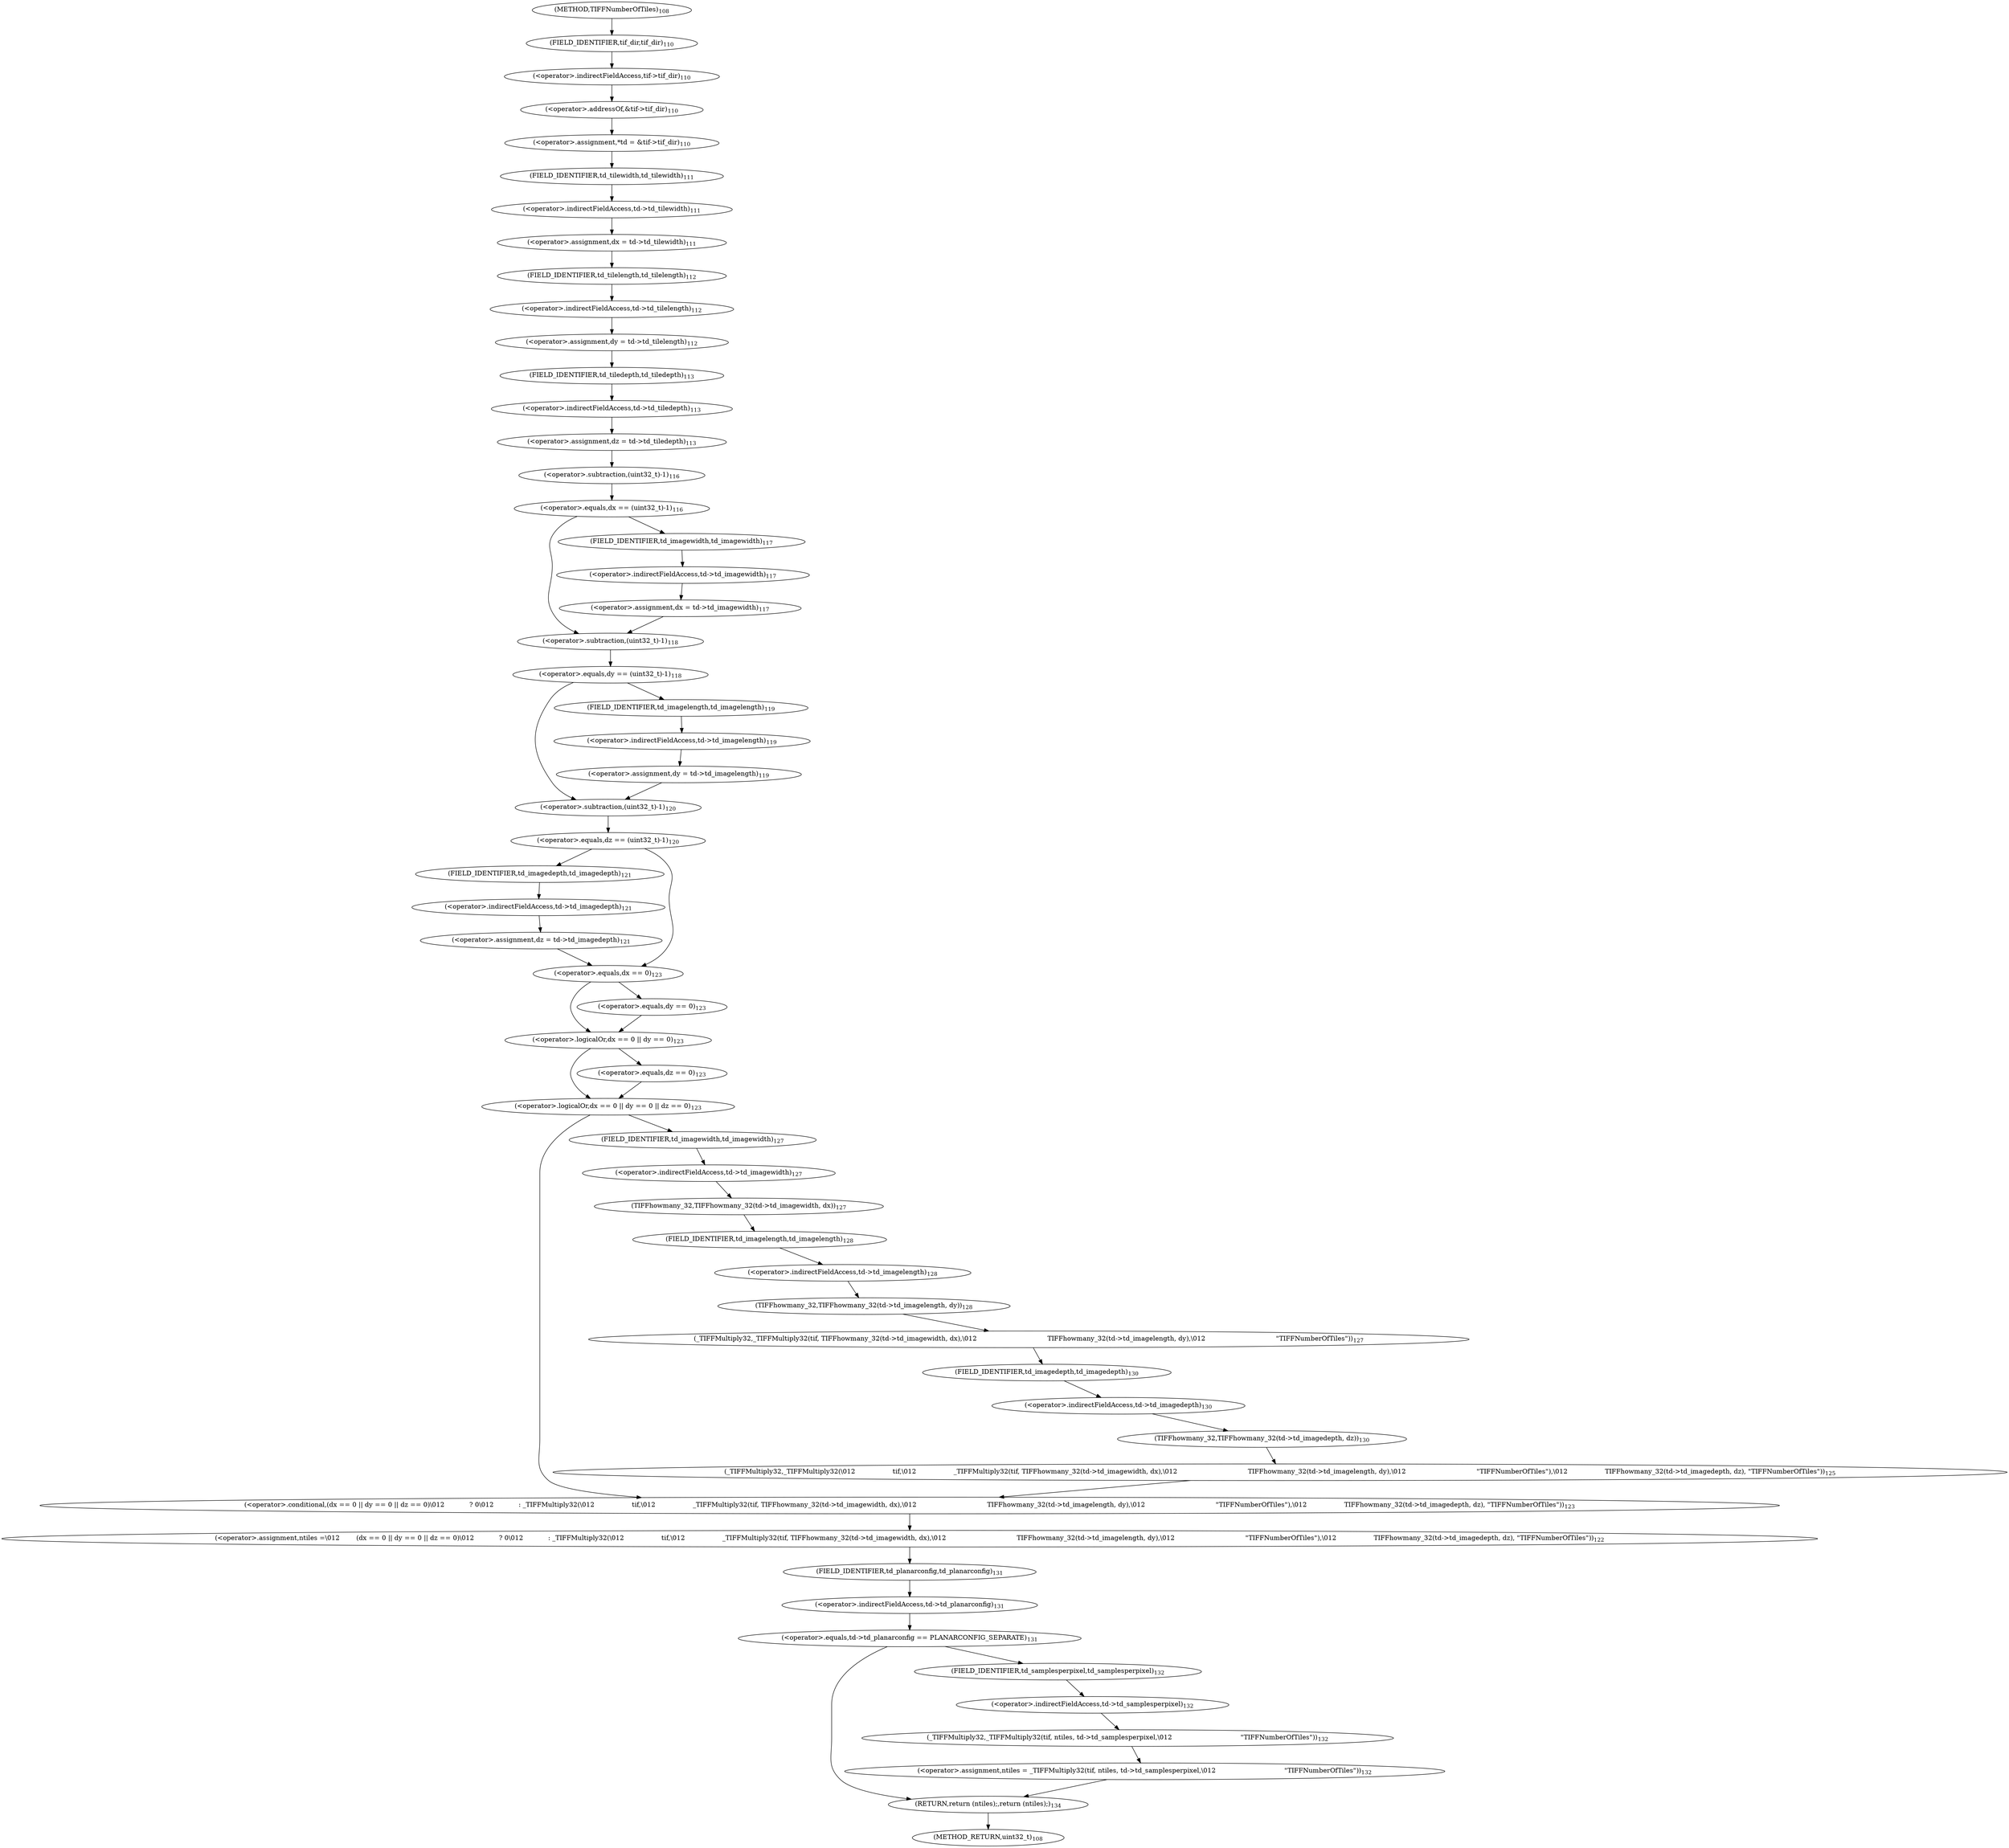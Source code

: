 digraph "TIFFNumberOfTiles" {  
"29482" [label = <(&lt;operator&gt;.assignment,*td = &amp;tif-&gt;tif_dir)<SUB>110</SUB>> ]
"29489" [label = <(&lt;operator&gt;.assignment,dx = td-&gt;td_tilewidth)<SUB>111</SUB>> ]
"29495" [label = <(&lt;operator&gt;.assignment,dy = td-&gt;td_tilelength)<SUB>112</SUB>> ]
"29501" [label = <(&lt;operator&gt;.assignment,dz = td-&gt;td_tiledepth)<SUB>113</SUB>> ]
"29543" [label = <(&lt;operator&gt;.assignment,ntiles =\012        (dx == 0 || dy == 0 || dz == 0)\012            ? 0\012            : _TIFFMultiply32(\012                  tif,\012                  _TIFFMultiply32(tif, TIFFhowmany_32(td-&gt;td_imagewidth, dx),\012                                  TIFFhowmany_32(td-&gt;td_imagelength, dy),\012                                  &quot;TIFFNumberOfTiles&quot;),\012                  TIFFhowmany_32(td-&gt;td_imagedepth, dz), &quot;TIFFNumberOfTiles&quot;))<SUB>122</SUB>> ]
"29595" [label = <(RETURN,return (ntiles);,return (ntiles);)<SUB>134</SUB>> ]
"29484" [label = <(&lt;operator&gt;.addressOf,&amp;tif-&gt;tif_dir)<SUB>110</SUB>> ]
"29491" [label = <(&lt;operator&gt;.indirectFieldAccess,td-&gt;td_tilewidth)<SUB>111</SUB>> ]
"29497" [label = <(&lt;operator&gt;.indirectFieldAccess,td-&gt;td_tilelength)<SUB>112</SUB>> ]
"29503" [label = <(&lt;operator&gt;.indirectFieldAccess,td-&gt;td_tiledepth)<SUB>113</SUB>> ]
"29508" [label = <(&lt;operator&gt;.equals,dx == (uint32_t)-1)<SUB>116</SUB>> ]
"29520" [label = <(&lt;operator&gt;.equals,dy == (uint32_t)-1)<SUB>118</SUB>> ]
"29532" [label = <(&lt;operator&gt;.equals,dz == (uint32_t)-1)<SUB>120</SUB>> ]
"29545" [label = <(&lt;operator&gt;.conditional,(dx == 0 || dy == 0 || dz == 0)\012            ? 0\012            : _TIFFMultiply32(\012                  tif,\012                  _TIFFMultiply32(tif, TIFFhowmany_32(td-&gt;td_imagewidth, dx),\012                                  TIFFhowmany_32(td-&gt;td_imagelength, dy),\012                                  &quot;TIFFNumberOfTiles&quot;),\012                  TIFFhowmany_32(td-&gt;td_imagedepth, dz), &quot;TIFFNumberOfTiles&quot;))<SUB>123</SUB>> ]
"29580" [label = <(&lt;operator&gt;.equals,td-&gt;td_planarconfig == PLANARCONFIG_SEPARATE)<SUB>131</SUB>> ]
"29485" [label = <(&lt;operator&gt;.indirectFieldAccess,tif-&gt;tif_dir)<SUB>110</SUB>> ]
"29493" [label = <(FIELD_IDENTIFIER,td_tilewidth,td_tilewidth)<SUB>111</SUB>> ]
"29499" [label = <(FIELD_IDENTIFIER,td_tilelength,td_tilelength)<SUB>112</SUB>> ]
"29505" [label = <(FIELD_IDENTIFIER,td_tiledepth,td_tiledepth)<SUB>113</SUB>> ]
"29510" [label = <(&lt;operator&gt;.subtraction,(uint32_t)-1)<SUB>116</SUB>> ]
"29514" [label = <(&lt;operator&gt;.assignment,dx = td-&gt;td_imagewidth)<SUB>117</SUB>> ]
"29522" [label = <(&lt;operator&gt;.subtraction,(uint32_t)-1)<SUB>118</SUB>> ]
"29526" [label = <(&lt;operator&gt;.assignment,dy = td-&gt;td_imagelength)<SUB>119</SUB>> ]
"29534" [label = <(&lt;operator&gt;.subtraction,(uint32_t)-1)<SUB>120</SUB>> ]
"29538" [label = <(&lt;operator&gt;.assignment,dz = td-&gt;td_imagedepth)<SUB>121</SUB>> ]
"29546" [label = <(&lt;operator&gt;.logicalOr,dx == 0 || dy == 0 || dz == 0)<SUB>123</SUB>> ]
"29558" [label = <(_TIFFMultiply32,_TIFFMultiply32(\012                  tif,\012                  _TIFFMultiply32(tif, TIFFhowmany_32(td-&gt;td_imagewidth, dx),\012                                  TIFFhowmany_32(td-&gt;td_imagelength, dy),\012                                  &quot;TIFFNumberOfTiles&quot;),\012                  TIFFhowmany_32(td-&gt;td_imagedepth, dz), &quot;TIFFNumberOfTiles&quot;))<SUB>125</SUB>> ]
"29581" [label = <(&lt;operator&gt;.indirectFieldAccess,td-&gt;td_planarconfig)<SUB>131</SUB>> ]
"29586" [label = <(&lt;operator&gt;.assignment,ntiles = _TIFFMultiply32(tif, ntiles, td-&gt;td_samplesperpixel,\012                                 &quot;TIFFNumberOfTiles&quot;))<SUB>132</SUB>> ]
"29487" [label = <(FIELD_IDENTIFIER,tif_dir,tif_dir)<SUB>110</SUB>> ]
"29516" [label = <(&lt;operator&gt;.indirectFieldAccess,td-&gt;td_imagewidth)<SUB>117</SUB>> ]
"29528" [label = <(&lt;operator&gt;.indirectFieldAccess,td-&gt;td_imagelength)<SUB>119</SUB>> ]
"29540" [label = <(&lt;operator&gt;.indirectFieldAccess,td-&gt;td_imagedepth)<SUB>121</SUB>> ]
"29547" [label = <(&lt;operator&gt;.logicalOr,dx == 0 || dy == 0)<SUB>123</SUB>> ]
"29554" [label = <(&lt;operator&gt;.equals,dz == 0)<SUB>123</SUB>> ]
"29560" [label = <(_TIFFMultiply32,_TIFFMultiply32(tif, TIFFhowmany_32(td-&gt;td_imagewidth, dx),\012                                  TIFFhowmany_32(td-&gt;td_imagelength, dy),\012                                  &quot;TIFFNumberOfTiles&quot;))<SUB>127</SUB>> ]
"29573" [label = <(TIFFhowmany_32,TIFFhowmany_32(td-&gt;td_imagedepth, dz))<SUB>130</SUB>> ]
"29583" [label = <(FIELD_IDENTIFIER,td_planarconfig,td_planarconfig)<SUB>131</SUB>> ]
"29588" [label = <(_TIFFMultiply32,_TIFFMultiply32(tif, ntiles, td-&gt;td_samplesperpixel,\012                                 &quot;TIFFNumberOfTiles&quot;))<SUB>132</SUB>> ]
"29518" [label = <(FIELD_IDENTIFIER,td_imagewidth,td_imagewidth)<SUB>117</SUB>> ]
"29530" [label = <(FIELD_IDENTIFIER,td_imagelength,td_imagelength)<SUB>119</SUB>> ]
"29542" [label = <(FIELD_IDENTIFIER,td_imagedepth,td_imagedepth)<SUB>121</SUB>> ]
"29548" [label = <(&lt;operator&gt;.equals,dx == 0)<SUB>123</SUB>> ]
"29551" [label = <(&lt;operator&gt;.equals,dy == 0)<SUB>123</SUB>> ]
"29562" [label = <(TIFFhowmany_32,TIFFhowmany_32(td-&gt;td_imagewidth, dx))<SUB>127</SUB>> ]
"29567" [label = <(TIFFhowmany_32,TIFFhowmany_32(td-&gt;td_imagelength, dy))<SUB>128</SUB>> ]
"29574" [label = <(&lt;operator&gt;.indirectFieldAccess,td-&gt;td_imagedepth)<SUB>130</SUB>> ]
"29591" [label = <(&lt;operator&gt;.indirectFieldAccess,td-&gt;td_samplesperpixel)<SUB>132</SUB>> ]
"29563" [label = <(&lt;operator&gt;.indirectFieldAccess,td-&gt;td_imagewidth)<SUB>127</SUB>> ]
"29568" [label = <(&lt;operator&gt;.indirectFieldAccess,td-&gt;td_imagelength)<SUB>128</SUB>> ]
"29576" [label = <(FIELD_IDENTIFIER,td_imagedepth,td_imagedepth)<SUB>130</SUB>> ]
"29593" [label = <(FIELD_IDENTIFIER,td_samplesperpixel,td_samplesperpixel)<SUB>132</SUB>> ]
"29565" [label = <(FIELD_IDENTIFIER,td_imagewidth,td_imagewidth)<SUB>127</SUB>> ]
"29570" [label = <(FIELD_IDENTIFIER,td_imagelength,td_imagelength)<SUB>128</SUB>> ]
"29478" [label = <(METHOD,TIFFNumberOfTiles)<SUB>108</SUB>> ]
"29597" [label = <(METHOD_RETURN,uint32_t)<SUB>108</SUB>> ]
  "29482" -> "29493" 
  "29489" -> "29499" 
  "29495" -> "29505" 
  "29501" -> "29510" 
  "29543" -> "29583" 
  "29595" -> "29597" 
  "29484" -> "29482" 
  "29491" -> "29489" 
  "29497" -> "29495" 
  "29503" -> "29501" 
  "29508" -> "29518" 
  "29508" -> "29522" 
  "29520" -> "29530" 
  "29520" -> "29534" 
  "29532" -> "29542" 
  "29532" -> "29548" 
  "29545" -> "29543" 
  "29580" -> "29593" 
  "29580" -> "29595" 
  "29485" -> "29484" 
  "29493" -> "29491" 
  "29499" -> "29497" 
  "29505" -> "29503" 
  "29510" -> "29508" 
  "29514" -> "29522" 
  "29522" -> "29520" 
  "29526" -> "29534" 
  "29534" -> "29532" 
  "29538" -> "29548" 
  "29546" -> "29545" 
  "29546" -> "29565" 
  "29558" -> "29545" 
  "29581" -> "29580" 
  "29586" -> "29595" 
  "29487" -> "29485" 
  "29516" -> "29514" 
  "29528" -> "29526" 
  "29540" -> "29538" 
  "29547" -> "29546" 
  "29547" -> "29554" 
  "29554" -> "29546" 
  "29560" -> "29576" 
  "29573" -> "29558" 
  "29583" -> "29581" 
  "29588" -> "29586" 
  "29518" -> "29516" 
  "29530" -> "29528" 
  "29542" -> "29540" 
  "29548" -> "29547" 
  "29548" -> "29551" 
  "29551" -> "29547" 
  "29562" -> "29570" 
  "29567" -> "29560" 
  "29574" -> "29573" 
  "29591" -> "29588" 
  "29563" -> "29562" 
  "29568" -> "29567" 
  "29576" -> "29574" 
  "29593" -> "29591" 
  "29565" -> "29563" 
  "29570" -> "29568" 
  "29478" -> "29487" 
}
